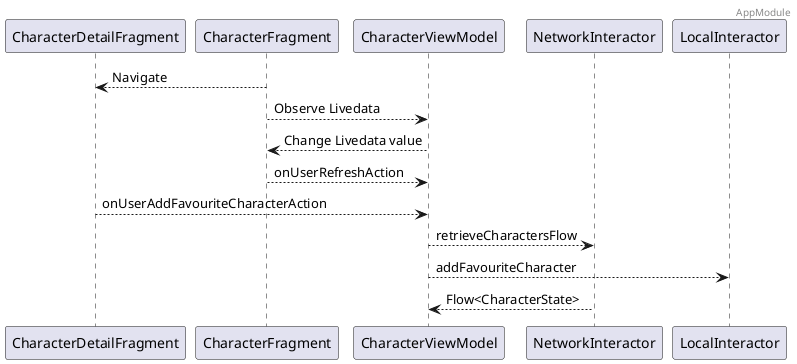 @startuml APP SEQUENCE

header AppModule

CharacterDetailFragment <-- CharacterFragment: Navigate
CharacterViewModel <-- CharacterFragment: Observe Livedata
CharacterFragment <-- CharacterViewModel: Change Livedata value

CharacterViewModel <-- CharacterFragment: onUserRefreshAction
CharacterViewModel <-- CharacterDetailFragment: onUserAddFavouriteCharacterAction

NetworkInteractor <-- CharacterViewModel: retrieveCharactersFlow
LocalInteractor <-- CharacterViewModel: addFavouriteCharacter

CharacterViewModel <-- NetworkInteractor: Flow<CharacterState>

@enduml